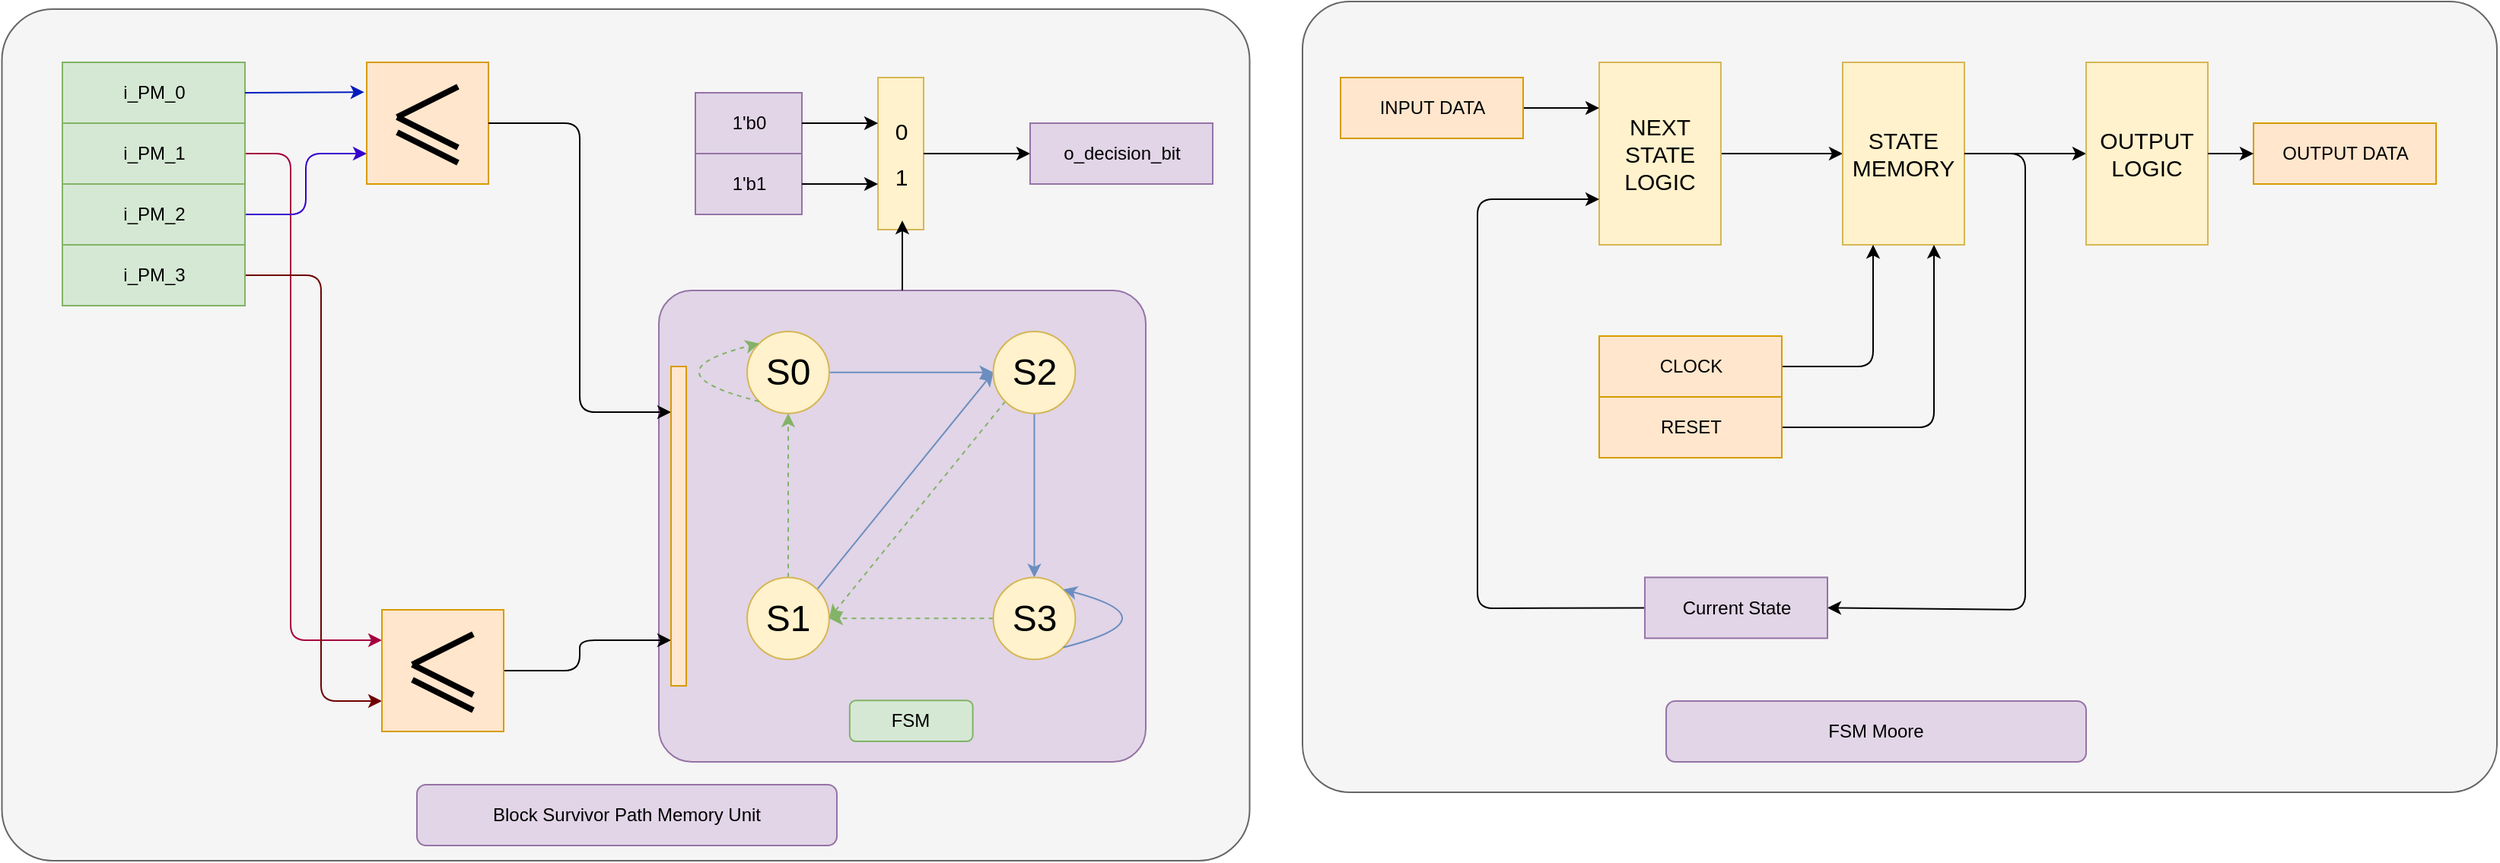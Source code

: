 <mxfile>
    <diagram id="mnWqzlolaI6mTrOx7qzq" name="Page-1">
        <mxGraphModel dx="1625" dy="1445" grid="1" gridSize="10" guides="1" tooltips="1" connect="1" arrows="1" fold="1" page="1" pageScale="1" pageWidth="850" pageHeight="1100" math="0" shadow="0">
            <root>
                <mxCell id="0"/>
                <mxCell id="1" parent="0"/>
                <mxCell id="103" value="" style="rounded=1;whiteSpace=wrap;html=1;arcSize=6;fillColor=#f5f5f5;fontColor=#333333;strokeColor=#666666;" vertex="1" parent="1">
                    <mxGeometry x="15" y="40" width="785" height="520" as="geometry"/>
                </mxCell>
                <mxCell id="82" value="" style="group" vertex="1" connectable="0" parent="1">
                    <mxGeometry x="-478" y="230" width="458.26" height="320" as="geometry"/>
                </mxCell>
                <mxCell id="79" value="" style="rounded=1;whiteSpace=wrap;html=1;arcSize=6;fillColor=#f5f5f5;fontColor=#333333;strokeColor=#666666;" parent="82" vertex="1">
                    <mxGeometry x="-361.74" y="-185" width="820" height="560" as="geometry"/>
                </mxCell>
                <mxCell id="2" value="" style="rounded=1;whiteSpace=wrap;html=1;arcSize=7;fillColor=#e1d5e7;strokeColor=#9673a6;" parent="82" vertex="1">
                    <mxGeometry x="70" width="320" height="310" as="geometry"/>
                </mxCell>
                <mxCell id="3" style="edgeStyle=none;html=1;exitX=1;exitY=0.5;exitDx=0;exitDy=0;entryX=0;entryY=0.5;entryDx=0;entryDy=0;fillColor=#dae8fc;strokeColor=#6c8ebf;" parent="82" source="4" target="10" edge="1">
                    <mxGeometry relative="1" as="geometry"/>
                </mxCell>
                <mxCell id="4" value="&lt;font style=&quot;font-size: 24px;&quot;&gt;S0&lt;/font&gt;" style="ellipse;whiteSpace=wrap;html=1;aspect=fixed;fillColor=#fff2cc;strokeColor=#d6b656;" parent="82" vertex="1">
                    <mxGeometry x="128.043" y="26.957" width="53.913" height="53.913" as="geometry"/>
                </mxCell>
                <mxCell id="5" style="edgeStyle=none;html=1;exitX=1;exitY=0;exitDx=0;exitDy=0;entryX=0;entryY=0.5;entryDx=0;entryDy=0;fillColor=#dae8fc;strokeColor=#6c8ebf;" parent="82" source="7" target="10" edge="1">
                    <mxGeometry relative="1" as="geometry"/>
                </mxCell>
                <mxCell id="6" style="edgeStyle=none;html=1;exitX=0.5;exitY=0;exitDx=0;exitDy=0;entryX=0.5;entryY=1;entryDx=0;entryDy=0;dashed=1;fillColor=#d5e8d4;strokeColor=#82b366;" parent="82" source="7" target="4" edge="1">
                    <mxGeometry relative="1" as="geometry"/>
                </mxCell>
                <mxCell id="7" value="&lt;font style=&quot;font-size: 24px;&quot;&gt;S1&lt;/font&gt;" style="ellipse;whiteSpace=wrap;html=1;aspect=fixed;fillColor=#fff2cc;strokeColor=#d6b656;" parent="82" vertex="1">
                    <mxGeometry x="128.043" y="188.696" width="53.913" height="53.913" as="geometry"/>
                </mxCell>
                <mxCell id="8" style="edgeStyle=none;html=1;exitX=0.5;exitY=1;exitDx=0;exitDy=0;entryX=0.5;entryY=0;entryDx=0;entryDy=0;fillColor=#dae8fc;strokeColor=#6c8ebf;" parent="82" source="10" target="12" edge="1">
                    <mxGeometry relative="1" as="geometry"/>
                </mxCell>
                <mxCell id="9" style="edgeStyle=none;html=1;exitX=0;exitY=1;exitDx=0;exitDy=0;entryX=1;entryY=0.5;entryDx=0;entryDy=0;dashed=1;fillColor=#d5e8d4;strokeColor=#82b366;" parent="82" source="10" target="7" edge="1">
                    <mxGeometry relative="1" as="geometry"/>
                </mxCell>
                <mxCell id="10" value="&lt;font style=&quot;font-size: 24px;&quot;&gt;S2&lt;/font&gt;" style="ellipse;whiteSpace=wrap;html=1;aspect=fixed;fillColor=#fff2cc;strokeColor=#d6b656;" parent="82" vertex="1">
                    <mxGeometry x="289.782" y="26.957" width="53.913" height="53.913" as="geometry"/>
                </mxCell>
                <mxCell id="11" style="edgeStyle=none;html=1;exitX=0;exitY=0.5;exitDx=0;exitDy=0;entryX=1;entryY=0.5;entryDx=0;entryDy=0;strokeColor=#82b366;dashed=1;fillColor=#d5e8d4;" parent="82" source="12" target="7" edge="1">
                    <mxGeometry relative="1" as="geometry"/>
                </mxCell>
                <mxCell id="12" value="&lt;font style=&quot;font-size: 24px;&quot;&gt;S3&lt;/font&gt;" style="ellipse;whiteSpace=wrap;html=1;aspect=fixed;fillColor=#fff2cc;strokeColor=#d6b656;" parent="82" vertex="1">
                    <mxGeometry x="289.782" y="188.696" width="53.913" height="53.913" as="geometry"/>
                </mxCell>
                <mxCell id="23" style="edgeStyle=orthogonalEdgeStyle;html=1;exitX=0;exitY=1;exitDx=0;exitDy=0;entryX=0;entryY=0;entryDx=0;entryDy=0;curved=1;fillColor=#d5e8d4;strokeColor=#82b366;dashed=1;" parent="82" source="4" target="4" edge="1">
                    <mxGeometry relative="1" as="geometry">
                        <Array as="points">
                            <mxPoint x="60" y="54"/>
                        </Array>
                    </mxGeometry>
                </mxCell>
                <mxCell id="24" style="edgeStyle=orthogonalEdgeStyle;html=1;exitX=1;exitY=1;exitDx=0;exitDy=0;entryX=1;entryY=0;entryDx=0;entryDy=0;curved=1;fillColor=#dae8fc;strokeColor=#6c8ebf;" parent="82" source="12" target="12" edge="1">
                    <mxGeometry relative="1" as="geometry">
                        <Array as="points">
                            <mxPoint x="410" y="216"/>
                        </Array>
                    </mxGeometry>
                </mxCell>
                <mxCell id="25" value="FSM" style="rounded=1;whiteSpace=wrap;html=1;fillColor=#d5e8d4;strokeColor=#82b366;" parent="82" vertex="1">
                    <mxGeometry x="195.434" y="269.565" width="80.869" height="26.957" as="geometry"/>
                </mxCell>
                <mxCell id="26" value="i_PM_0" style="externalPins=0;recursiveResize=0;shadow=0;dashed=0;align=center;html=1;strokeWidth=1;shape=mxgraph.rtl.abstract.entity;container=1;collapsible=0;kind=input;drawPins=0;left=0;right=1;bottom=0;top=0;fillColor=#d5e8d4;strokeColor=#82b366;" parent="1" vertex="1">
                    <mxGeometry x="-800" y="80" width="120" height="40" as="geometry"/>
                </mxCell>
                <mxCell id="59" style="edgeStyle=none;html=1;exitX=0;exitY=0;exitDx=120;exitDy=20;exitPerimeter=0;entryX=0;entryY=0.25;entryDx=0;entryDy=0;fillColor=#d80073;strokeColor=#A50040;" parent="1" source="27" target="32" edge="1">
                    <mxGeometry relative="1" as="geometry">
                        <Array as="points">
                            <mxPoint x="-650" y="140"/>
                            <mxPoint x="-650" y="460"/>
                        </Array>
                    </mxGeometry>
                </mxCell>
                <mxCell id="27" value="i_PM_1" style="externalPins=0;recursiveResize=0;shadow=0;dashed=0;align=center;html=1;strokeWidth=1;shape=mxgraph.rtl.abstract.entity;container=1;collapsible=0;kind=input;drawPins=0;left=0;right=1;bottom=0;top=0;fillColor=#d5e8d4;strokeColor=#82b366;" parent="1" vertex="1">
                    <mxGeometry x="-800" y="120" width="120" height="40" as="geometry"/>
                </mxCell>
                <mxCell id="53" style="edgeStyle=none;html=1;exitX=0;exitY=0;exitDx=120;exitDy=20;exitPerimeter=0;entryX=0;entryY=0.75;entryDx=0;entryDy=0;fillColor=#6a00ff;strokeColor=#3700CC;" parent="1" source="28" target="46" edge="1">
                    <mxGeometry relative="1" as="geometry">
                        <Array as="points">
                            <mxPoint x="-640" y="180"/>
                            <mxPoint x="-640" y="140"/>
                        </Array>
                    </mxGeometry>
                </mxCell>
                <mxCell id="28" value="i_PM_2" style="externalPins=0;recursiveResize=0;shadow=0;dashed=0;align=center;html=1;strokeWidth=1;shape=mxgraph.rtl.abstract.entity;container=1;collapsible=0;kind=input;drawPins=0;left=0;right=1;bottom=0;top=0;fillColor=#d5e8d4;strokeColor=#82b366;" parent="1" vertex="1">
                    <mxGeometry x="-800" y="160" width="120" height="40" as="geometry"/>
                </mxCell>
                <mxCell id="58" style="edgeStyle=none;html=1;exitX=0;exitY=0;exitDx=120;exitDy=20;exitPerimeter=0;entryX=0;entryY=0.75;entryDx=0;entryDy=0;fillColor=#a20025;strokeColor=#6F0000;" parent="1" source="29" target="32" edge="1">
                    <mxGeometry relative="1" as="geometry">
                        <Array as="points">
                            <mxPoint x="-630" y="220"/>
                            <mxPoint x="-630" y="500"/>
                        </Array>
                    </mxGeometry>
                </mxCell>
                <mxCell id="29" value="i_PM_3" style="externalPins=0;recursiveResize=0;shadow=0;dashed=0;align=center;html=1;strokeWidth=1;shape=mxgraph.rtl.abstract.entity;container=1;collapsible=0;kind=input;drawPins=0;left=0;right=1;bottom=0;top=0;fillColor=#d5e8d4;strokeColor=#82b366;" parent="1" vertex="1">
                    <mxGeometry x="-800" y="200" width="120" height="40" as="geometry"/>
                </mxCell>
                <mxCell id="46" value="" style="whiteSpace=wrap;html=1;aspect=fixed;fillColor=#ffe6cc;strokeColor=#d79b00;" parent="1" vertex="1">
                    <mxGeometry x="-600" y="80" width="80" height="80" as="geometry"/>
                </mxCell>
                <mxCell id="47" value="" style="endArrow=none;html=1;strokeWidth=4;" parent="1" edge="1">
                    <mxGeometry width="50" height="50" relative="1" as="geometry">
                        <mxPoint x="-540" y="96" as="sourcePoint"/>
                        <mxPoint x="-580" y="116" as="targetPoint"/>
                    </mxGeometry>
                </mxCell>
                <mxCell id="48" value="" style="endArrow=none;html=1;strokeWidth=4;" parent="1" edge="1">
                    <mxGeometry width="50" height="50" relative="1" as="geometry">
                        <mxPoint x="-580" y="116" as="sourcePoint"/>
                        <mxPoint x="-540" y="136" as="targetPoint"/>
                    </mxGeometry>
                </mxCell>
                <mxCell id="49" value="" style="endArrow=none;html=1;strokeWidth=4;" parent="1" edge="1">
                    <mxGeometry width="50" height="50" relative="1" as="geometry">
                        <mxPoint x="-580" y="126" as="sourcePoint"/>
                        <mxPoint x="-540" y="146" as="targetPoint"/>
                    </mxGeometry>
                </mxCell>
                <mxCell id="50" value="" style="edgeStyle=none;orthogonalLoop=1;jettySize=auto;html=1;entryX=-0.02;entryY=0.245;entryDx=0;entryDy=0;entryPerimeter=0;fillColor=#0050ef;strokeColor=#001DBC;" parent="1" target="46" edge="1">
                    <mxGeometry width="100" relative="1" as="geometry">
                        <mxPoint x="-680" y="100" as="sourcePoint"/>
                        <mxPoint x="-310" y="240" as="targetPoint"/>
                        <Array as="points"/>
                    </mxGeometry>
                </mxCell>
                <mxCell id="64" value="" style="externalPins=0;recursiveResize=0;shadow=0;dashed=0;align=center;html=1;strokeWidth=1;shape=mxgraph.rtl.abstract.entity;container=1;collapsible=0;kind=mux;drawPins=0;left=4;right=1;bottom=0;top=0;fillColor=#fff2cc;strokeColor=#d6b656;" parent="1" vertex="1">
                    <mxGeometry x="-264" y="90" width="30" height="100" as="geometry"/>
                </mxCell>
                <mxCell id="66" value="&lt;font style=&quot;font-size: 15px;&quot;&gt;0&lt;/font&gt;" style="text;html=1;align=center;verticalAlign=middle;resizable=0;points=[];autosize=1;strokeColor=none;fillColor=none;" parent="64" vertex="1">
                    <mxGeometry y="20" width="30" height="30" as="geometry"/>
                </mxCell>
                <mxCell id="67" value="&lt;font style=&quot;font-size: 15px;&quot;&gt;1&lt;/font&gt;" style="text;html=1;align=center;verticalAlign=middle;resizable=0;points=[];autosize=1;strokeColor=none;fillColor=none;" parent="64" vertex="1">
                    <mxGeometry y="50" width="30" height="30" as="geometry"/>
                </mxCell>
                <mxCell id="69" style="edgeStyle=none;html=1;entryX=0;entryY=0;entryDx=0;entryDy=20;entryPerimeter=0;" parent="1" source="64" target="68" edge="1">
                    <mxGeometry relative="1" as="geometry"/>
                </mxCell>
                <mxCell id="68" value="o_decision_bit" style="externalPins=0;recursiveResize=0;shadow=0;dashed=0;align=center;html=1;strokeWidth=1;shape=mxgraph.rtl.abstract.entity;container=1;collapsible=0;kind=output;drawPins=0;left=1;right=0;bottom=0;top=0;fillColor=#e1d5e7;strokeColor=#9673a6;" parent="1" vertex="1">
                    <mxGeometry x="-164" y="120" width="120" height="40" as="geometry"/>
                </mxCell>
                <mxCell id="70" value="1&#39;b1" style="externalPins=0;recursiveResize=0;shadow=0;dashed=0;align=center;html=1;strokeWidth=1;shape=mxgraph.rtl.abstract.entity;container=1;collapsible=0;kind=input;drawPins=0;left=0;right=1;bottom=0;top=0;fillColor=#e1d5e7;strokeColor=#9673a6;" parent="1" vertex="1">
                    <mxGeometry x="-384" y="140" width="70" height="40" as="geometry"/>
                </mxCell>
                <mxCell id="71" value="1&#39;b0" style="externalPins=0;recursiveResize=0;shadow=0;dashed=0;align=center;html=1;strokeWidth=1;shape=mxgraph.rtl.abstract.entity;container=1;collapsible=0;kind=input;drawPins=0;left=0;right=1;bottom=0;top=0;fillColor=#e1d5e7;strokeColor=#9673a6;" parent="1" vertex="1">
                    <mxGeometry x="-384" y="100" width="70" height="40" as="geometry"/>
                </mxCell>
                <mxCell id="72" style="edgeStyle=none;html=1;exitX=0;exitY=0;exitDx=70;exitDy=20;exitPerimeter=0;" parent="1" source="71" edge="1">
                    <mxGeometry relative="1" as="geometry">
                        <mxPoint x="-264" y="120" as="targetPoint"/>
                    </mxGeometry>
                </mxCell>
                <mxCell id="73" style="edgeStyle=none;html=1;exitX=0;exitY=0;exitDx=70;exitDy=20;exitPerimeter=0;entryX=0;entryY=0.667;entryDx=0;entryDy=0;entryPerimeter=0;" parent="1" source="70" target="67" edge="1">
                    <mxGeometry relative="1" as="geometry"/>
                </mxCell>
                <mxCell id="74" style="edgeStyle=none;html=1;exitX=1;exitY=0.5;exitDx=0;exitDy=0;entryX=0;entryY=0;entryDx=0;entryDy=20;entryPerimeter=0;" parent="1" source="46" edge="1">
                    <mxGeometry relative="1" as="geometry">
                        <Array as="points">
                            <mxPoint x="-460" y="120"/>
                            <mxPoint x="-460" y="310"/>
                        </Array>
                        <mxPoint x="-400" y="310" as="targetPoint"/>
                    </mxGeometry>
                </mxCell>
                <mxCell id="77" style="edgeStyle=none;html=1;exitX=1;exitY=0.5;exitDx=0;exitDy=0;entryX=0;entryY=0;entryDx=0;entryDy=20;entryPerimeter=0;" parent="1" source="32" edge="1">
                    <mxGeometry relative="1" as="geometry">
                        <Array as="points">
                            <mxPoint x="-460" y="480"/>
                            <mxPoint x="-460" y="460"/>
                        </Array>
                        <mxPoint x="-400" y="460.0" as="targetPoint"/>
                    </mxGeometry>
                </mxCell>
                <mxCell id="78" style="edgeStyle=none;html=1;exitX=0.5;exitY=0;exitDx=0;exitDy=0;entryX=0.533;entryY=0.94;entryDx=0;entryDy=0;entryPerimeter=0;" parent="1" source="2" target="64" edge="1">
                    <mxGeometry relative="1" as="geometry">
                        <mxPoint x="-285" y="280" as="sourcePoint"/>
                    </mxGeometry>
                </mxCell>
                <mxCell id="80" value="" style="rounded=0;whiteSpace=wrap;html=1;fillColor=#ffe6cc;strokeColor=#d79b00;" parent="1" vertex="1">
                    <mxGeometry x="-400" y="280" width="10" height="210" as="geometry"/>
                </mxCell>
                <mxCell id="81" value="&lt;span style=&quot;color: rgb(0, 0, 0);&quot;&gt;Block Survivor Path Memory Unit&lt;/span&gt;" style="rounded=1;whiteSpace=wrap;html=1;fillColor=#e1d5e7;strokeColor=#9673a6;" parent="1" vertex="1">
                    <mxGeometry x="-567" y="555" width="276" height="40" as="geometry"/>
                </mxCell>
                <mxCell id="31" value="" style="group" parent="1" vertex="1" connectable="0">
                    <mxGeometry x="-590" y="440" width="80" height="80" as="geometry"/>
                </mxCell>
                <mxCell id="32" value="" style="rounded=0;whiteSpace=wrap;html=1;fillColor=#ffe6cc;strokeColor=#d79b00;" parent="31" vertex="1">
                    <mxGeometry width="80" height="80" as="geometry"/>
                </mxCell>
                <mxCell id="33" value="" style="endArrow=none;html=1;strokeWidth=4;" parent="31" edge="1">
                    <mxGeometry width="50" height="50" relative="1" as="geometry">
                        <mxPoint x="60" y="16" as="sourcePoint"/>
                        <mxPoint x="20" y="36" as="targetPoint"/>
                    </mxGeometry>
                </mxCell>
                <mxCell id="34" value="" style="endArrow=none;html=1;strokeWidth=4;" parent="31" edge="1">
                    <mxGeometry width="50" height="50" relative="1" as="geometry">
                        <mxPoint x="20" y="36" as="sourcePoint"/>
                        <mxPoint x="60" y="56" as="targetPoint"/>
                    </mxGeometry>
                </mxCell>
                <mxCell id="35" value="" style="endArrow=none;html=1;strokeWidth=4;" parent="31" edge="1">
                    <mxGeometry width="50" height="50" relative="1" as="geometry">
                        <mxPoint x="20" y="46" as="sourcePoint"/>
                        <mxPoint x="60" y="66" as="targetPoint"/>
                    </mxGeometry>
                </mxCell>
                <mxCell id="85" value="" style="edgeStyle=none;html=1;" edge="1" parent="1" source="83" target="84">
                    <mxGeometry relative="1" as="geometry"/>
                </mxCell>
                <mxCell id="83" value="&lt;font style=&quot;font-size: 15px;&quot;&gt;NEXT&lt;/font&gt;&lt;div&gt;&lt;font style=&quot;font-size: 15px;&quot;&gt;STATE&lt;/font&gt;&lt;/div&gt;&lt;div&gt;&lt;font style=&quot;font-size: 15px;&quot;&gt;LOGIC&lt;/font&gt;&lt;/div&gt;" style="whiteSpace=wrap;html=1;fillColor=#fff2cc;strokeColor=#d6b656;" vertex="1" parent="1">
                    <mxGeometry x="210" y="80" width="80" height="120" as="geometry"/>
                </mxCell>
                <mxCell id="87" value="" style="edgeStyle=none;html=1;" edge="1" parent="1" source="84" target="86">
                    <mxGeometry relative="1" as="geometry"/>
                </mxCell>
                <mxCell id="84" value="&lt;span style=&quot;font-size: 15px;&quot;&gt;STATE&lt;/span&gt;&lt;div&gt;&lt;span style=&quot;font-size: 15px;&quot;&gt;MEMORY&lt;/span&gt;&lt;/div&gt;" style="whiteSpace=wrap;html=1;fillColor=#fff2cc;strokeColor=#d6b656;" vertex="1" parent="1">
                    <mxGeometry x="370" y="80" width="80" height="120" as="geometry"/>
                </mxCell>
                <mxCell id="86" value="&lt;span style=&quot;font-size: 15px;&quot;&gt;OUTPUT&lt;/span&gt;&lt;div&gt;&lt;span style=&quot;font-size: 15px;&quot;&gt;LOGIC&lt;/span&gt;&lt;/div&gt;" style="whiteSpace=wrap;html=1;fillColor=#fff2cc;strokeColor=#d6b656;" vertex="1" parent="1">
                    <mxGeometry x="530" y="80" width="80" height="120" as="geometry"/>
                </mxCell>
                <mxCell id="88" value="" style="edgeStyle=none;orthogonalLoop=1;jettySize=auto;html=1;entryX=0.25;entryY=1;entryDx=0;entryDy=0;exitX=0;exitY=0;exitDx=120.0;exitDy=20;exitPerimeter=0;" edge="1" parent="1" source="90" target="84">
                    <mxGeometry width="100" relative="1" as="geometry">
                        <mxPoint x="330" y="240" as="sourcePoint"/>
                        <mxPoint x="430" y="240" as="targetPoint"/>
                        <Array as="points">
                            <mxPoint x="390" y="280"/>
                        </Array>
                    </mxGeometry>
                </mxCell>
                <mxCell id="89" value="" style="edgeStyle=none;orthogonalLoop=1;jettySize=auto;html=1;entryX=0.75;entryY=1;entryDx=0;entryDy=0;exitX=0;exitY=0;exitDx=120.0;exitDy=20;exitPerimeter=0;" edge="1" parent="1" source="91" target="84">
                    <mxGeometry width="100" relative="1" as="geometry">
                        <mxPoint x="335" y="280" as="sourcePoint"/>
                        <mxPoint x="435" y="280" as="targetPoint"/>
                        <Array as="points">
                            <mxPoint x="430" y="320"/>
                        </Array>
                    </mxGeometry>
                </mxCell>
                <mxCell id="90" value="CLOCK" style="externalPins=0;recursiveResize=0;shadow=0;dashed=0;align=center;html=1;strokeWidth=1;shape=mxgraph.rtl.abstract.entity;container=1;collapsible=0;kind=input;drawPins=0;left=0;right=1;bottom=0;top=0;fillColor=#ffe6cc;strokeColor=#d79b00;" vertex="1" parent="1">
                    <mxGeometry x="210" y="260" width="120" height="40" as="geometry"/>
                </mxCell>
                <mxCell id="91" value="RESET" style="externalPins=0;recursiveResize=0;shadow=0;dashed=0;align=center;html=1;strokeWidth=1;shape=mxgraph.rtl.abstract.entity;container=1;collapsible=0;kind=input;drawPins=0;left=0;right=1;bottom=0;top=0;fillColor=#ffe6cc;strokeColor=#d79b00;" vertex="1" parent="1">
                    <mxGeometry x="210" y="300" width="120" height="40" as="geometry"/>
                </mxCell>
                <mxCell id="96" style="edgeStyle=none;html=1;exitX=0;exitY=0;exitDx=120.0;exitDy=20;exitPerimeter=0;entryX=0;entryY=0.25;entryDx=0;entryDy=0;" edge="1" parent="1" source="95" target="83">
                    <mxGeometry relative="1" as="geometry">
                        <mxPoint x="130" y="110" as="sourcePoint"/>
                    </mxGeometry>
                </mxCell>
                <mxCell id="95" value="INPUT DATA" style="externalPins=0;recursiveResize=0;shadow=0;dashed=0;align=center;html=1;strokeWidth=1;shape=mxgraph.rtl.abstract.entity;container=1;collapsible=0;kind=input;drawPins=0;left=0;right=1;bottom=0;top=0;fillColor=#ffe6cc;strokeColor=#d79b00;" vertex="1" parent="1">
                    <mxGeometry x="40" y="90" width="120" height="40" as="geometry"/>
                </mxCell>
                <mxCell id="97" value="OUTPUT DATA" style="externalPins=0;recursiveResize=0;shadow=0;dashed=0;align=center;html=1;strokeWidth=1;shape=mxgraph.rtl.abstract.entity;container=1;collapsible=0;kind=output;drawPins=0;left=1;right=0;bottom=0;top=0;fillColor=#ffe6cc;strokeColor=#d79b00;" vertex="1" parent="1">
                    <mxGeometry x="640" y="120" width="120" height="40" as="geometry"/>
                </mxCell>
                <mxCell id="98" style="edgeStyle=none;html=1;exitX=1;exitY=0.5;exitDx=0;exitDy=0;entryX=0;entryY=0;entryDx=0;entryDy=20;entryPerimeter=0;" edge="1" parent="1" source="86" target="97">
                    <mxGeometry relative="1" as="geometry"/>
                </mxCell>
                <mxCell id="101" value="" style="edgeStyle=none;html=1;exitX=1;exitY=0.5;exitDx=0;exitDy=0;entryX=0;entryY=0;entryDx=120;entryDy=20;entryPerimeter=0;" edge="1" parent="1" source="84" target="99">
                    <mxGeometry relative="1" as="geometry">
                        <mxPoint x="210" y="170" as="targetPoint"/>
                        <mxPoint x="450" y="140" as="sourcePoint"/>
                        <Array as="points">
                            <mxPoint x="490" y="140"/>
                            <mxPoint x="490" y="440"/>
                        </Array>
                    </mxGeometry>
                </mxCell>
                <mxCell id="102" style="edgeStyle=none;html=1;exitX=0;exitY=0;exitDx=0;exitDy=20;exitPerimeter=0;entryX=0;entryY=0.75;entryDx=0;entryDy=0;" edge="1" parent="1" source="99" target="83">
                    <mxGeometry relative="1" as="geometry">
                        <Array as="points">
                            <mxPoint x="130" y="439"/>
                            <mxPoint x="130" y="170"/>
                        </Array>
                    </mxGeometry>
                </mxCell>
                <mxCell id="99" value="Current State" style="externalPins=0;recursiveResize=0;shadow=0;dashed=0;align=center;html=1;strokeWidth=1;shape=mxgraph.rtl.abstract.entity;container=1;collapsible=0;kind=inout;drawPins=0;left=1;right=1;bottom=0;top=0;fillColor=#e1d5e7;strokeColor=#9673a6;" vertex="1" parent="1">
                    <mxGeometry x="240" y="418.7" width="120" height="40" as="geometry"/>
                </mxCell>
                <mxCell id="104" value="&lt;span style=&quot;color: rgb(0, 0, 0);&quot;&gt;FSM Moore&lt;/span&gt;" style="rounded=1;whiteSpace=wrap;html=1;fillColor=#e1d5e7;strokeColor=#9673a6;" vertex="1" parent="1">
                    <mxGeometry x="254" y="500" width="276" height="40" as="geometry"/>
                </mxCell>
            </root>
        </mxGraphModel>
    </diagram>
</mxfile>